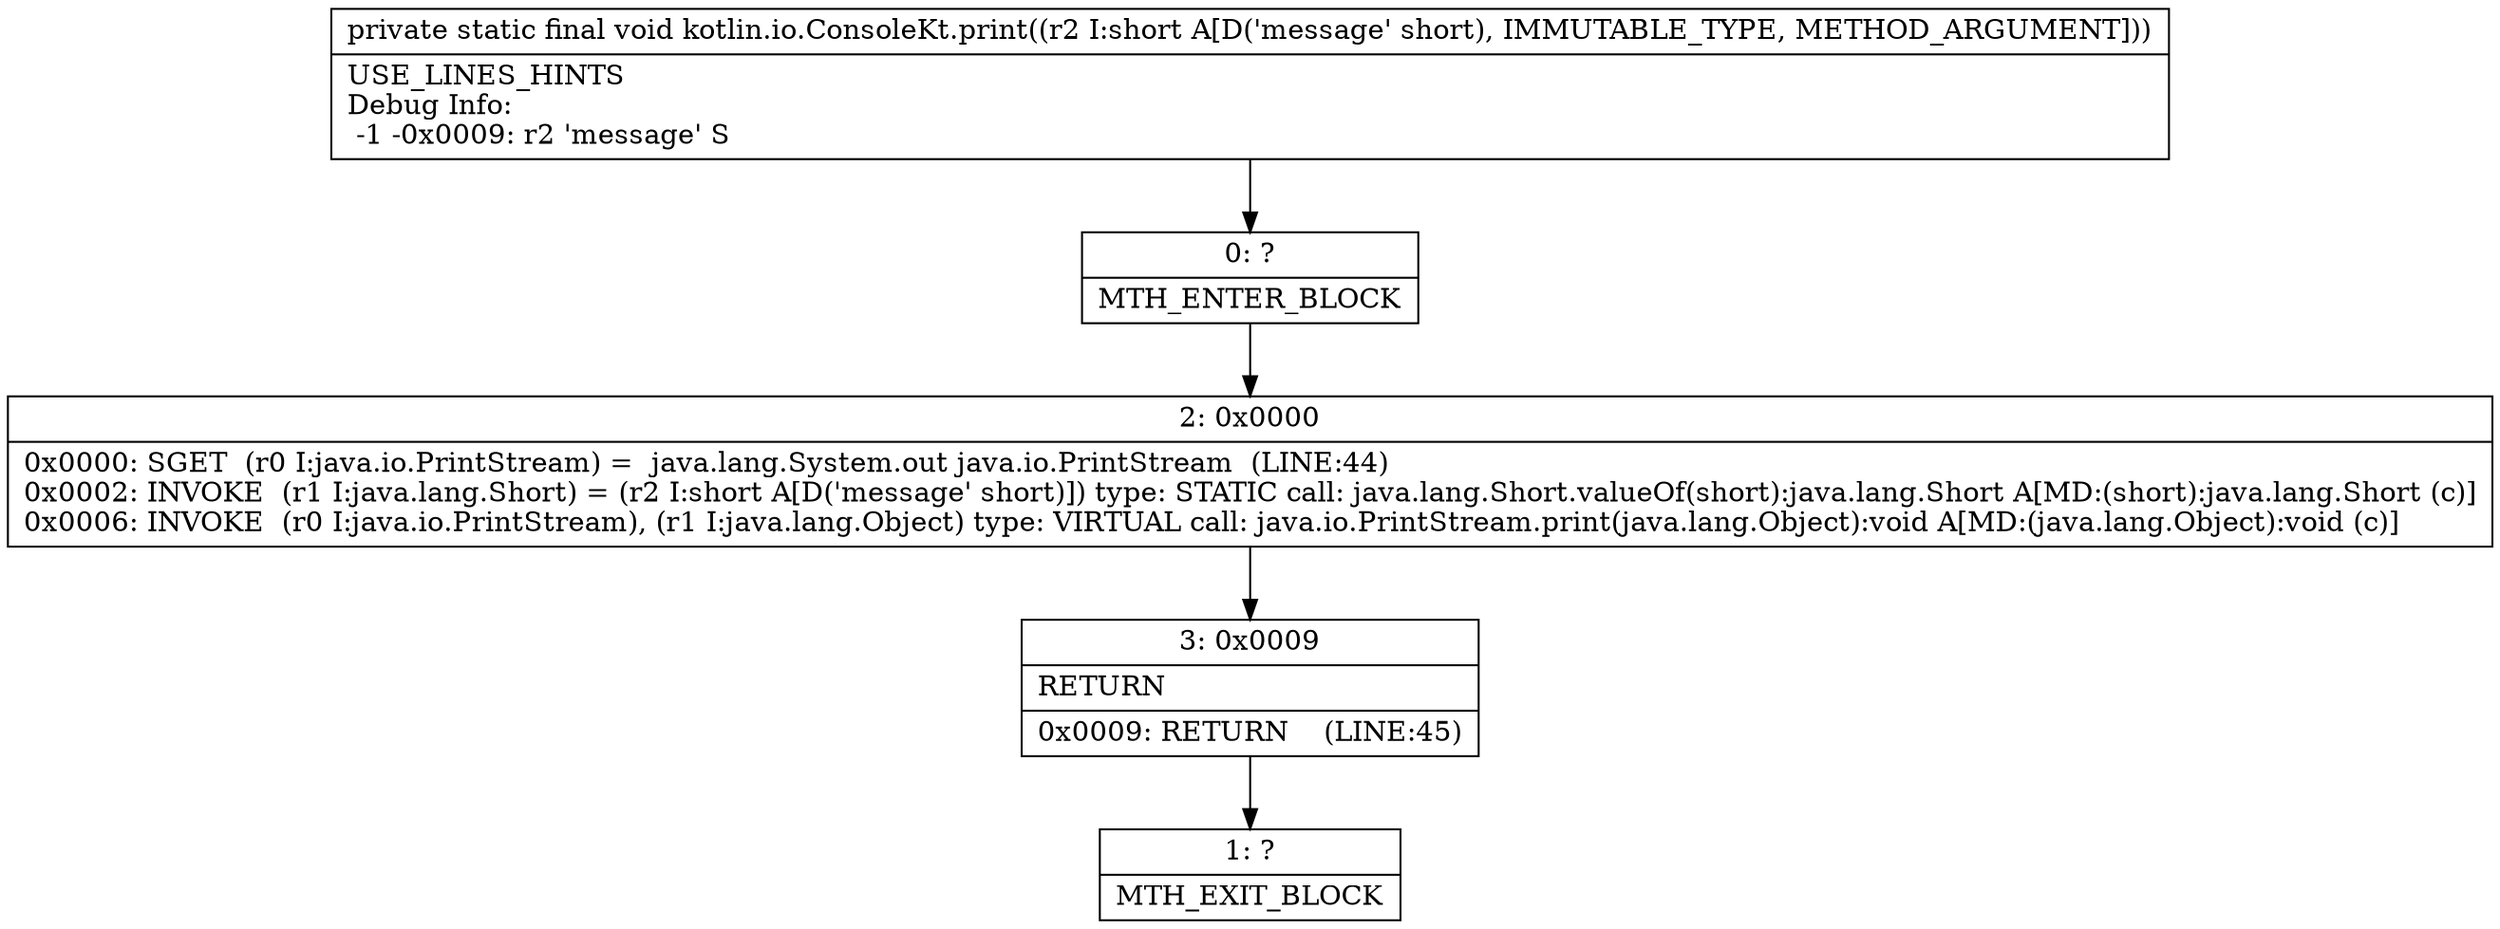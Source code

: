 digraph "CFG forkotlin.io.ConsoleKt.print(S)V" {
Node_0 [shape=record,label="{0\:\ ?|MTH_ENTER_BLOCK\l}"];
Node_2 [shape=record,label="{2\:\ 0x0000|0x0000: SGET  (r0 I:java.io.PrintStream) =  java.lang.System.out java.io.PrintStream  (LINE:44)\l0x0002: INVOKE  (r1 I:java.lang.Short) = (r2 I:short A[D('message' short)]) type: STATIC call: java.lang.Short.valueOf(short):java.lang.Short A[MD:(short):java.lang.Short (c)]\l0x0006: INVOKE  (r0 I:java.io.PrintStream), (r1 I:java.lang.Object) type: VIRTUAL call: java.io.PrintStream.print(java.lang.Object):void A[MD:(java.lang.Object):void (c)]\l}"];
Node_3 [shape=record,label="{3\:\ 0x0009|RETURN\l|0x0009: RETURN    (LINE:45)\l}"];
Node_1 [shape=record,label="{1\:\ ?|MTH_EXIT_BLOCK\l}"];
MethodNode[shape=record,label="{private static final void kotlin.io.ConsoleKt.print((r2 I:short A[D('message' short), IMMUTABLE_TYPE, METHOD_ARGUMENT]))  | USE_LINES_HINTS\lDebug Info:\l  \-1 \-0x0009: r2 'message' S\l}"];
MethodNode -> Node_0;Node_0 -> Node_2;
Node_2 -> Node_3;
Node_3 -> Node_1;
}

